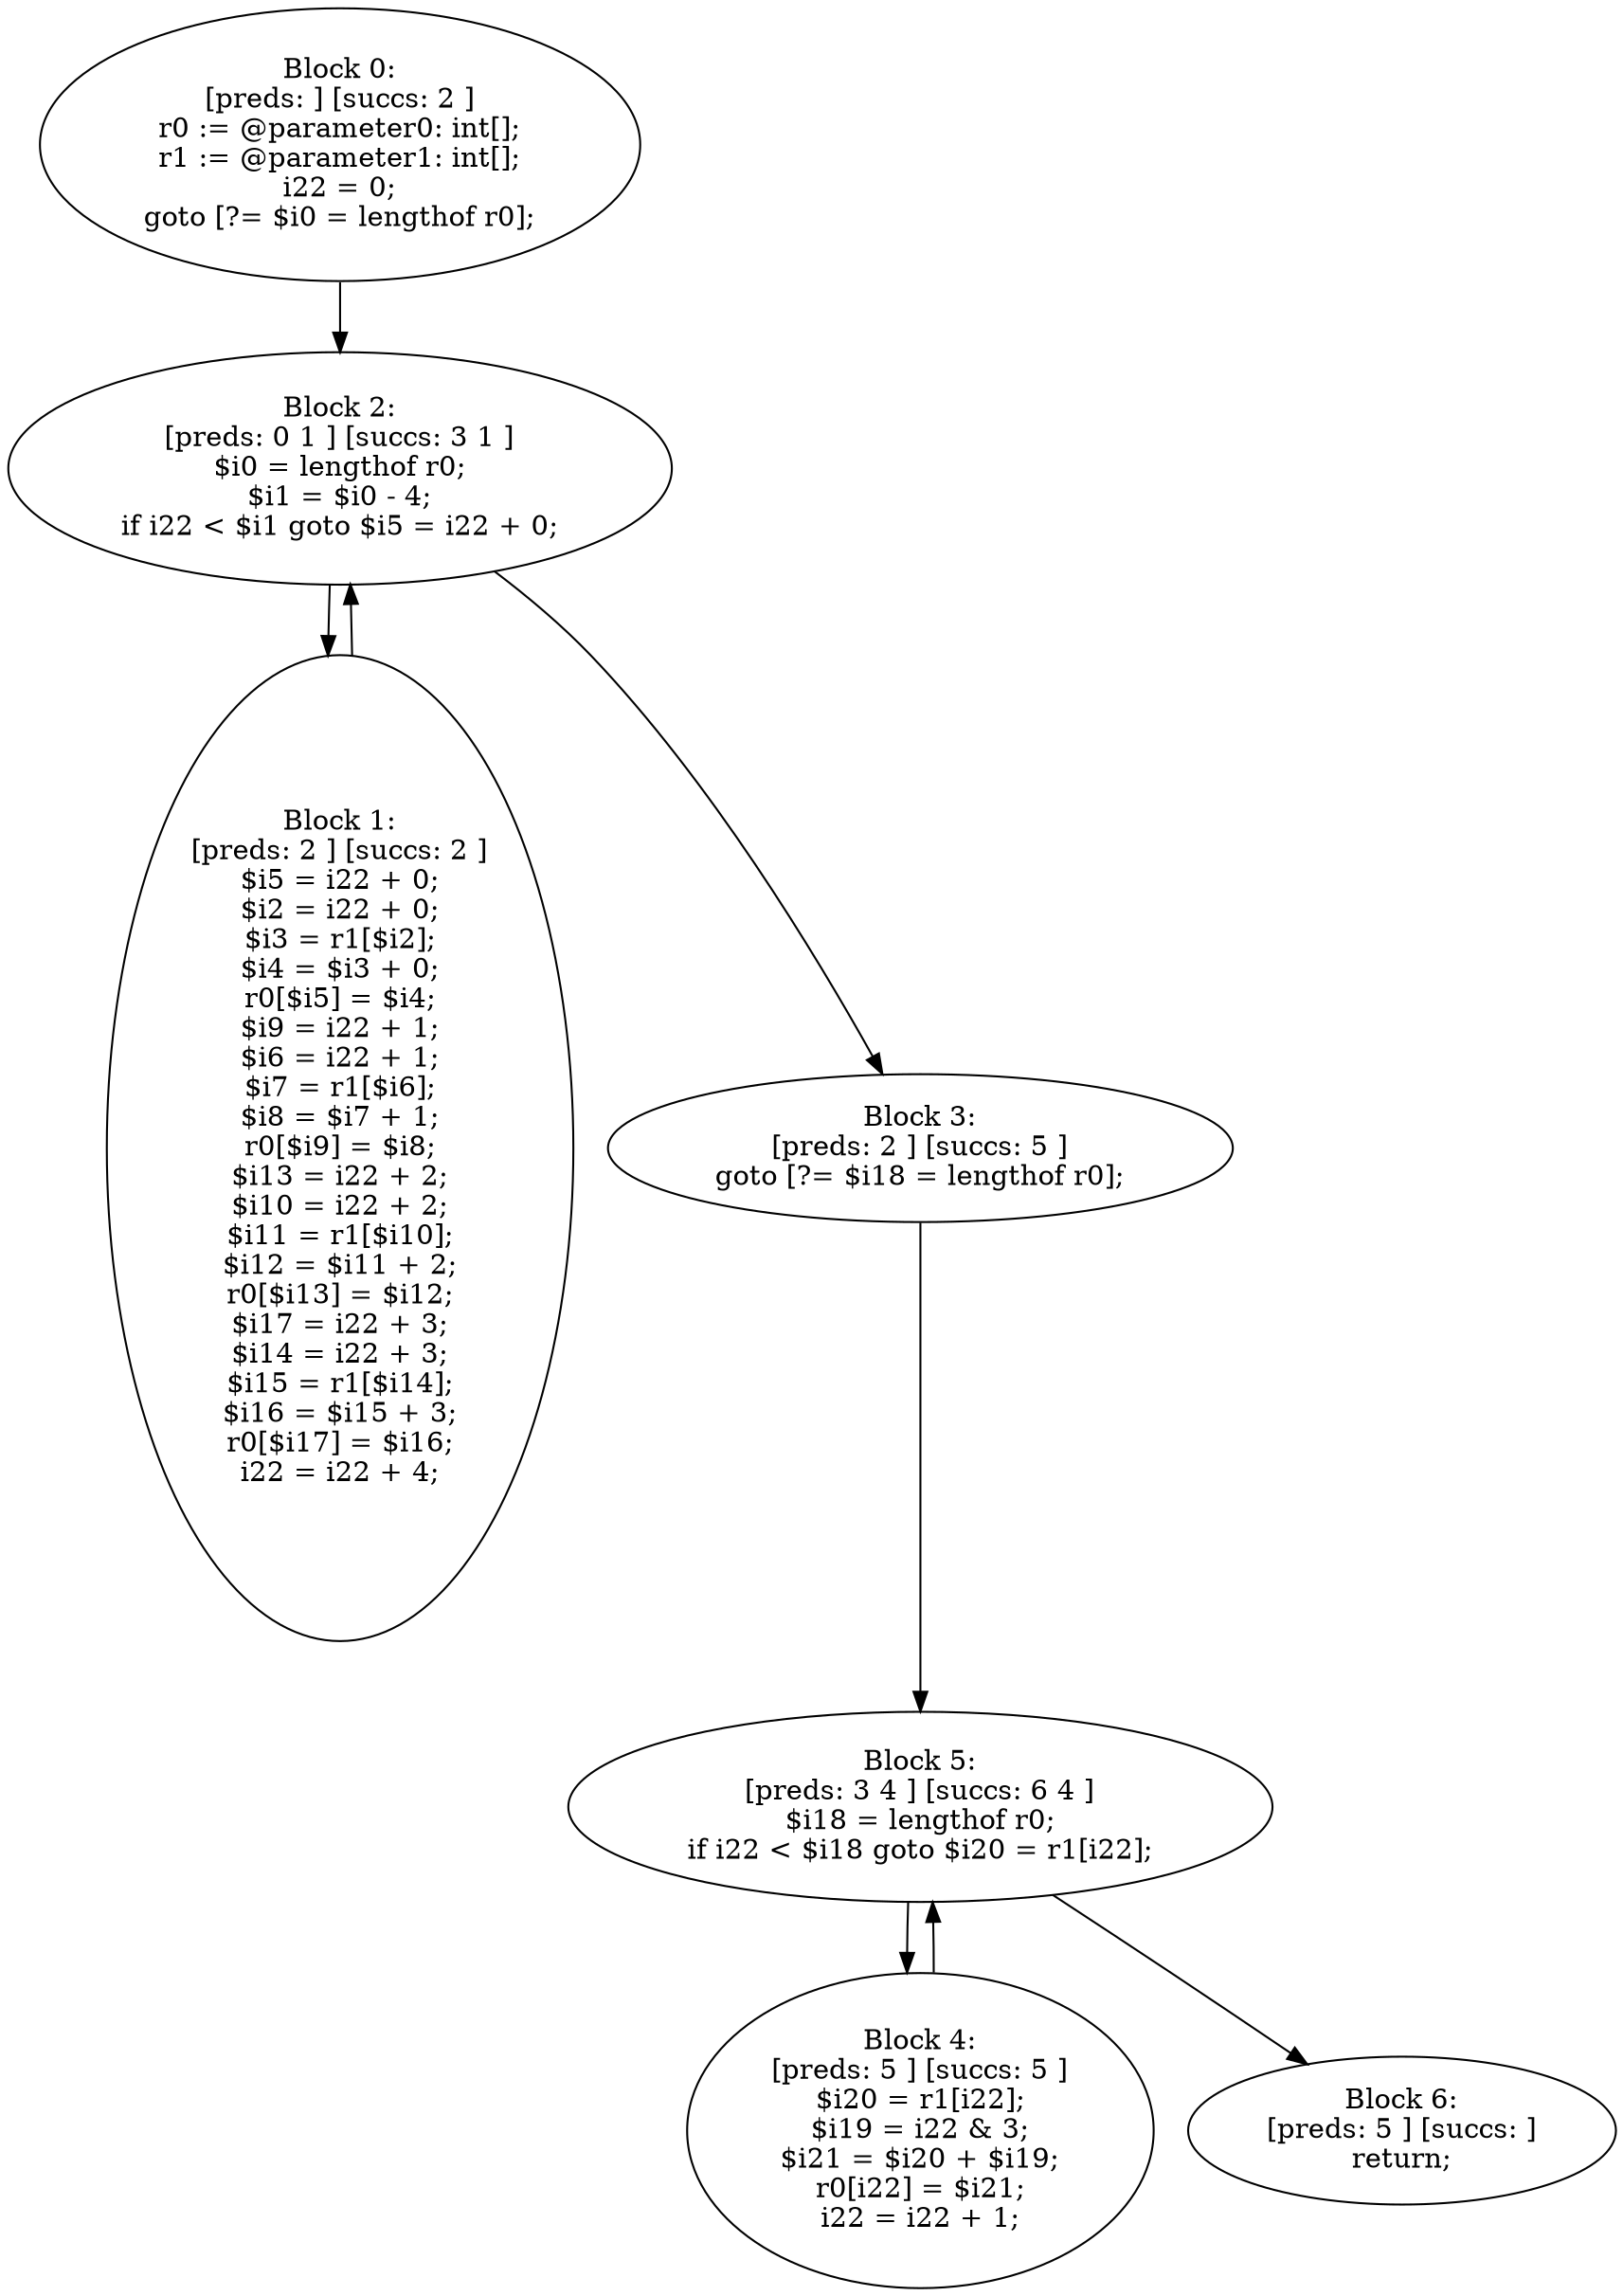 digraph "unitGraph" {
    "Block 0:
[preds: ] [succs: 2 ]
r0 := @parameter0: int[];
r1 := @parameter1: int[];
i22 = 0;
goto [?= $i0 = lengthof r0];
"
    "Block 1:
[preds: 2 ] [succs: 2 ]
$i5 = i22 + 0;
$i2 = i22 + 0;
$i3 = r1[$i2];
$i4 = $i3 + 0;
r0[$i5] = $i4;
$i9 = i22 + 1;
$i6 = i22 + 1;
$i7 = r1[$i6];
$i8 = $i7 + 1;
r0[$i9] = $i8;
$i13 = i22 + 2;
$i10 = i22 + 2;
$i11 = r1[$i10];
$i12 = $i11 + 2;
r0[$i13] = $i12;
$i17 = i22 + 3;
$i14 = i22 + 3;
$i15 = r1[$i14];
$i16 = $i15 + 3;
r0[$i17] = $i16;
i22 = i22 + 4;
"
    "Block 2:
[preds: 0 1 ] [succs: 3 1 ]
$i0 = lengthof r0;
$i1 = $i0 - 4;
if i22 < $i1 goto $i5 = i22 + 0;
"
    "Block 3:
[preds: 2 ] [succs: 5 ]
goto [?= $i18 = lengthof r0];
"
    "Block 4:
[preds: 5 ] [succs: 5 ]
$i20 = r1[i22];
$i19 = i22 & 3;
$i21 = $i20 + $i19;
r0[i22] = $i21;
i22 = i22 + 1;
"
    "Block 5:
[preds: 3 4 ] [succs: 6 4 ]
$i18 = lengthof r0;
if i22 < $i18 goto $i20 = r1[i22];
"
    "Block 6:
[preds: 5 ] [succs: ]
return;
"
    "Block 0:
[preds: ] [succs: 2 ]
r0 := @parameter0: int[];
r1 := @parameter1: int[];
i22 = 0;
goto [?= $i0 = lengthof r0];
"->"Block 2:
[preds: 0 1 ] [succs: 3 1 ]
$i0 = lengthof r0;
$i1 = $i0 - 4;
if i22 < $i1 goto $i5 = i22 + 0;
";
    "Block 1:
[preds: 2 ] [succs: 2 ]
$i5 = i22 + 0;
$i2 = i22 + 0;
$i3 = r1[$i2];
$i4 = $i3 + 0;
r0[$i5] = $i4;
$i9 = i22 + 1;
$i6 = i22 + 1;
$i7 = r1[$i6];
$i8 = $i7 + 1;
r0[$i9] = $i8;
$i13 = i22 + 2;
$i10 = i22 + 2;
$i11 = r1[$i10];
$i12 = $i11 + 2;
r0[$i13] = $i12;
$i17 = i22 + 3;
$i14 = i22 + 3;
$i15 = r1[$i14];
$i16 = $i15 + 3;
r0[$i17] = $i16;
i22 = i22 + 4;
"->"Block 2:
[preds: 0 1 ] [succs: 3 1 ]
$i0 = lengthof r0;
$i1 = $i0 - 4;
if i22 < $i1 goto $i5 = i22 + 0;
";
    "Block 2:
[preds: 0 1 ] [succs: 3 1 ]
$i0 = lengthof r0;
$i1 = $i0 - 4;
if i22 < $i1 goto $i5 = i22 + 0;
"->"Block 3:
[preds: 2 ] [succs: 5 ]
goto [?= $i18 = lengthof r0];
";
    "Block 2:
[preds: 0 1 ] [succs: 3 1 ]
$i0 = lengthof r0;
$i1 = $i0 - 4;
if i22 < $i1 goto $i5 = i22 + 0;
"->"Block 1:
[preds: 2 ] [succs: 2 ]
$i5 = i22 + 0;
$i2 = i22 + 0;
$i3 = r1[$i2];
$i4 = $i3 + 0;
r0[$i5] = $i4;
$i9 = i22 + 1;
$i6 = i22 + 1;
$i7 = r1[$i6];
$i8 = $i7 + 1;
r0[$i9] = $i8;
$i13 = i22 + 2;
$i10 = i22 + 2;
$i11 = r1[$i10];
$i12 = $i11 + 2;
r0[$i13] = $i12;
$i17 = i22 + 3;
$i14 = i22 + 3;
$i15 = r1[$i14];
$i16 = $i15 + 3;
r0[$i17] = $i16;
i22 = i22 + 4;
";
    "Block 3:
[preds: 2 ] [succs: 5 ]
goto [?= $i18 = lengthof r0];
"->"Block 5:
[preds: 3 4 ] [succs: 6 4 ]
$i18 = lengthof r0;
if i22 < $i18 goto $i20 = r1[i22];
";
    "Block 4:
[preds: 5 ] [succs: 5 ]
$i20 = r1[i22];
$i19 = i22 & 3;
$i21 = $i20 + $i19;
r0[i22] = $i21;
i22 = i22 + 1;
"->"Block 5:
[preds: 3 4 ] [succs: 6 4 ]
$i18 = lengthof r0;
if i22 < $i18 goto $i20 = r1[i22];
";
    "Block 5:
[preds: 3 4 ] [succs: 6 4 ]
$i18 = lengthof r0;
if i22 < $i18 goto $i20 = r1[i22];
"->"Block 6:
[preds: 5 ] [succs: ]
return;
";
    "Block 5:
[preds: 3 4 ] [succs: 6 4 ]
$i18 = lengthof r0;
if i22 < $i18 goto $i20 = r1[i22];
"->"Block 4:
[preds: 5 ] [succs: 5 ]
$i20 = r1[i22];
$i19 = i22 & 3;
$i21 = $i20 + $i19;
r0[i22] = $i21;
i22 = i22 + 1;
";
}
